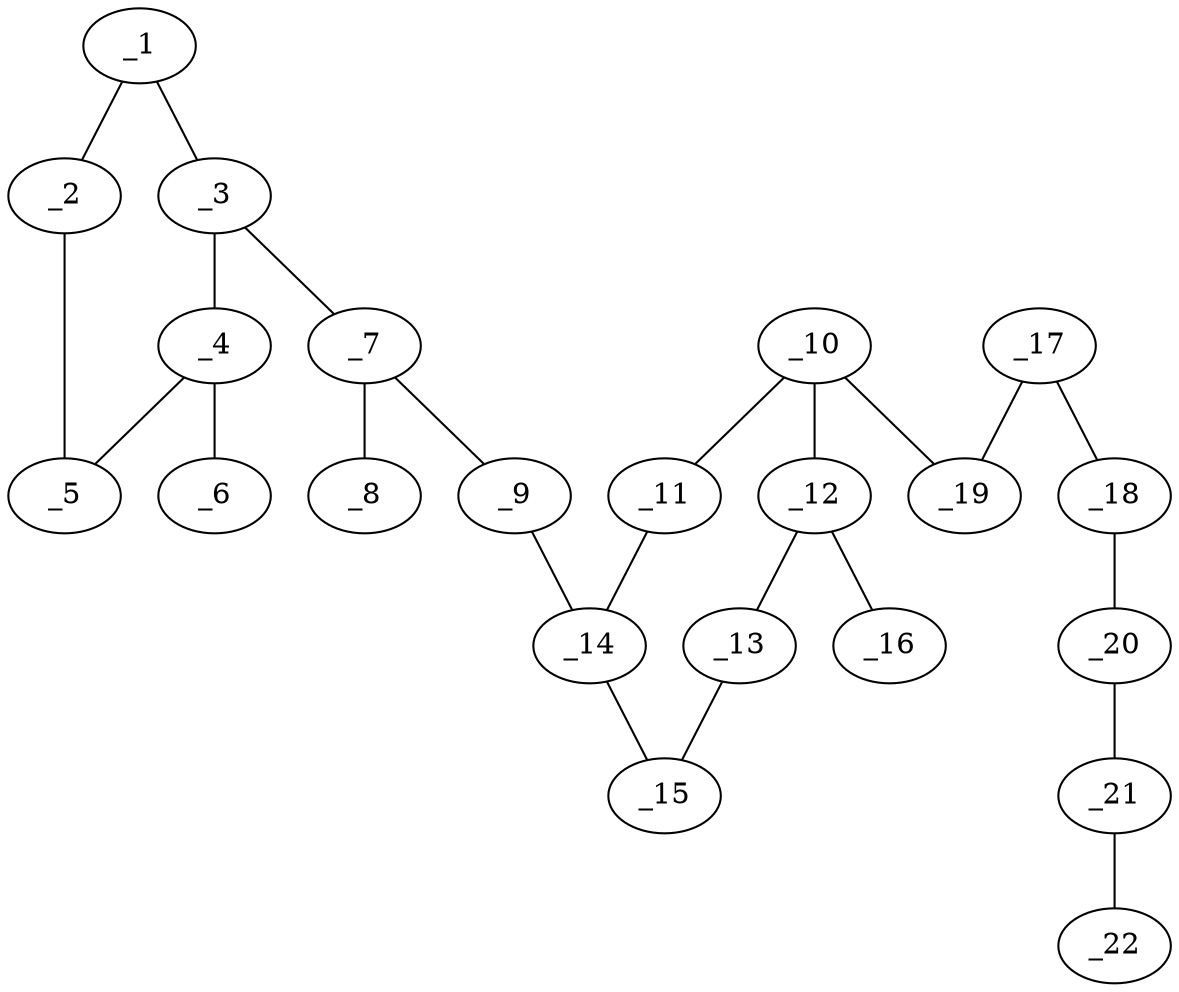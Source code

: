 graph molid647014 {
	_1	 [charge=0,
		chem=1,
		symbol="C  ",
		x="6.4346",
		y="-4.3933"];
	_2	 [charge=0,
		chem=1,
		symbol="C  ",
		x="7.4128",
		y="-4.6012"];
	_1 -- _2	 [valence=2];
	_3	 [charge=0,
		chem=1,
		symbol="C  ",
		x="6.3301",
		y="-3.3988"];
	_1 -- _3	 [valence=1];
	_5	 [charge=0,
		chem=2,
		symbol="O  ",
		x="7.9128",
		y="-3.7352"];
	_2 -- _5	 [valence=1];
	_4	 [charge=0,
		chem=1,
		symbol="C  ",
		x="7.2437",
		y="-2.992"];
	_3 -- _4	 [valence=2];
	_7	 [charge=0,
		chem=1,
		symbol="C  ",
		x="5.4641",
		y="-2.8988"];
	_3 -- _7	 [valence=1];
	_4 -- _5	 [valence=1];
	_6	 [charge=0,
		chem=1,
		symbol="C  ",
		x="7.4516",
		y="-2.0139"];
	_4 -- _6	 [valence=1];
	_8	 [charge=0,
		chem=5,
		symbol="S  ",
		x="4.5981",
		y="-3.3988"];
	_7 -- _8	 [valence=2];
	_9	 [charge=0,
		chem=4,
		symbol="N  ",
		x="5.4641",
		y="-1.8988"];
	_7 -- _9	 [valence=1];
	_14	 [charge=0,
		chem=1,
		symbol="C  ",
		x="4.5981",
		y="-1.3988"];
	_9 -- _14	 [valence=1];
	_10	 [charge=0,
		chem=1,
		symbol="C  ",
		x="3.7321",
		y="0.1012"];
	_11	 [charge=0,
		chem=1,
		symbol="C  ",
		x="4.5981",
		y="-0.3988"];
	_10 -- _11	 [valence=2];
	_12	 [charge=0,
		chem=1,
		symbol="C  ",
		x="2.866",
		y="-0.3988"];
	_10 -- _12	 [valence=1];
	_19	 [charge=0,
		chem=1,
		symbol="C  ",
		x="3.7321",
		y="1.1012"];
	_10 -- _19	 [valence=1];
	_11 -- _14	 [valence=1];
	_13	 [charge=0,
		chem=1,
		symbol="C  ",
		x="2.866",
		y="-1.3988"];
	_12 -- _13	 [valence=2];
	_16	 [charge=0,
		chem=7,
		symbol="Cl ",
		x=2,
		y="0.1012"];
	_12 -- _16	 [valence=1];
	_15	 [charge=0,
		chem=1,
		symbol="C  ",
		x="3.732",
		y="-1.8988"];
	_13 -- _15	 [valence=1];
	_14 -- _15	 [valence=2];
	_17	 [charge=0,
		chem=4,
		symbol="N  ",
		x="4.5981",
		y="1.6012"];
	_18	 [charge=0,
		chem=2,
		symbol="O  ",
		x="4.5981",
		y="2.6012"];
	_17 -- _18	 [valence=1];
	_17 -- _19	 [valence=2];
	_20	 [charge=0,
		chem=1,
		symbol="C  ",
		x="5.4641",
		y="3.1012"];
	_18 -- _20	 [valence=1];
	_21	 [charge=0,
		chem=1,
		symbol="C  ",
		x="5.4641",
		y="4.1012"];
	_20 -- _21	 [valence=1];
	_22	 [charge=0,
		chem=1,
		symbol="C  ",
		x="6.3301",
		y="4.6012"];
	_21 -- _22	 [valence=2];
}
